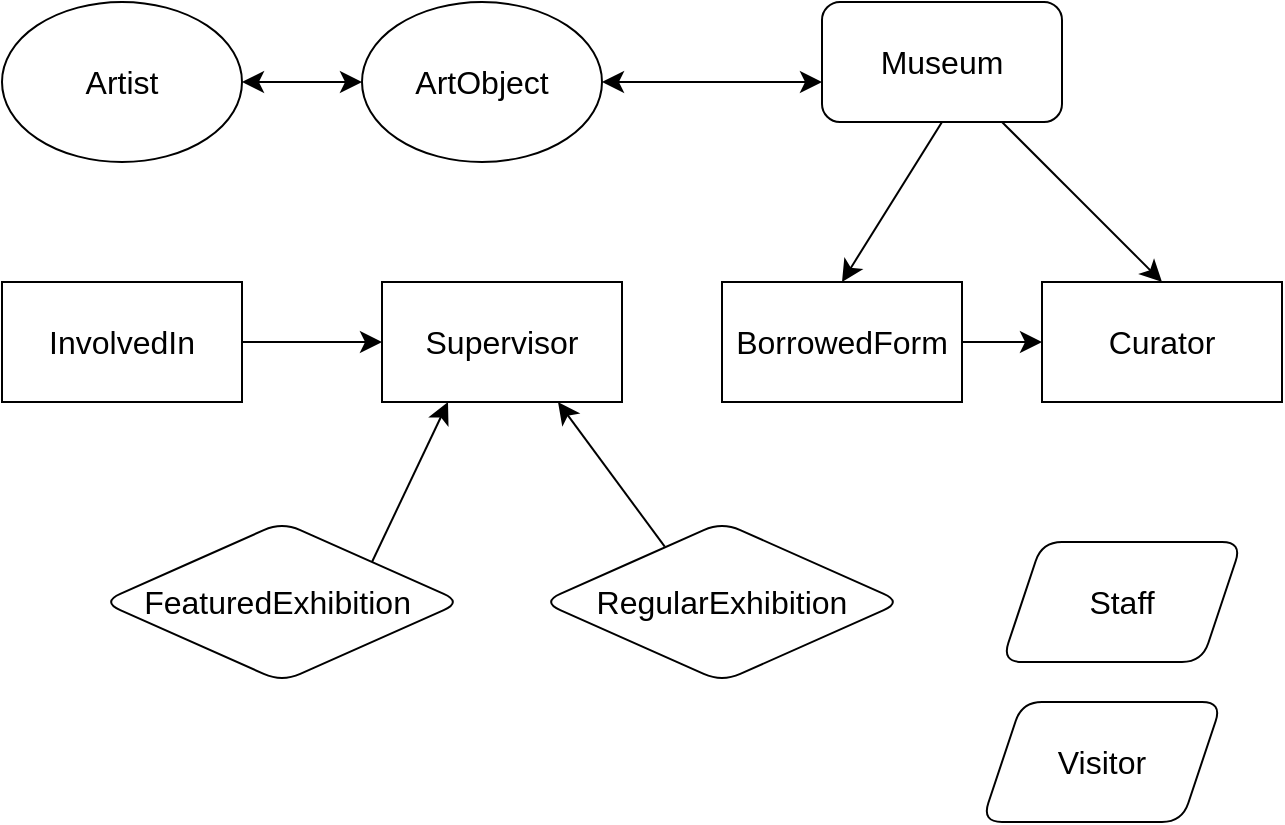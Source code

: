 <mxfile version="22.1.3" type="github">
  <diagram id="R2lEEEUBdFMjLlhIrx00" name="Page-1">
    <mxGraphModel dx="794" dy="488" grid="1" gridSize="10" guides="1" tooltips="1" connect="1" arrows="1" fold="1" page="1" pageScale="1" pageWidth="850" pageHeight="1100" math="0" shadow="0" extFonts="Permanent Marker^https://fonts.googleapis.com/css?family=Permanent+Marker">
      <root>
        <mxCell id="0" />
        <mxCell id="1" parent="0" />
        <mxCell id="0zwQHO39c3brcpTiivWF-4" value="Artist" style="ellipse;whiteSpace=wrap;html=1;rounded=1;fontSize=16;" vertex="1" parent="1">
          <mxGeometry x="130" y="180" width="120" height="80" as="geometry" />
        </mxCell>
        <mxCell id="0zwQHO39c3brcpTiivWF-6" value="Museum" style="rounded=1;whiteSpace=wrap;html=1;fontSize=16;" vertex="1" parent="1">
          <mxGeometry x="540" y="180" width="120" height="60" as="geometry" />
        </mxCell>
        <mxCell id="0zwQHO39c3brcpTiivWF-8" value="FeaturedExhibition&amp;nbsp;" style="rhombus;whiteSpace=wrap;html=1;rounded=1;fontSize=16;" vertex="1" parent="1">
          <mxGeometry x="180" y="440" width="180" height="80" as="geometry" />
        </mxCell>
        <mxCell id="0zwQHO39c3brcpTiivWF-9" value="RegularExhibition" style="rhombus;whiteSpace=wrap;html=1;rounded=1;fontSize=16;" vertex="1" parent="1">
          <mxGeometry x="400" y="440" width="180" height="80" as="geometry" />
        </mxCell>
        <mxCell id="0zwQHO39c3brcpTiivWF-10" value="Curator" style="rounded=0;whiteSpace=wrap;html=1;fontSize=16;" vertex="1" parent="1">
          <mxGeometry x="650" y="320" width="120" height="60" as="geometry" />
        </mxCell>
        <mxCell id="0zwQHO39c3brcpTiivWF-11" value="Supervisor" style="rounded=0;whiteSpace=wrap;html=1;fontSize=16;" vertex="1" parent="1">
          <mxGeometry x="320" y="320" width="120" height="60" as="geometry" />
        </mxCell>
        <mxCell id="0zwQHO39c3brcpTiivWF-12" value="InvolvedIn" style="rounded=0;whiteSpace=wrap;html=1;fontSize=16;" vertex="1" parent="1">
          <mxGeometry x="130" y="320" width="120" height="60" as="geometry" />
        </mxCell>
        <mxCell id="0zwQHO39c3brcpTiivWF-13" value="Staff" style="shape=parallelogram;perimeter=parallelogramPerimeter;whiteSpace=wrap;html=1;fixedSize=1;rounded=1;fontSize=16;" vertex="1" parent="1">
          <mxGeometry x="630" y="450" width="120" height="60" as="geometry" />
        </mxCell>
        <mxCell id="0zwQHO39c3brcpTiivWF-14" value="Visitor" style="shape=parallelogram;perimeter=parallelogramPerimeter;whiteSpace=wrap;html=1;fixedSize=1;rounded=1;fontSize=16;" vertex="1" parent="1">
          <mxGeometry x="620" y="530" width="120" height="60" as="geometry" />
        </mxCell>
        <mxCell id="0zwQHO39c3brcpTiivWF-15" value="BorrowedForm" style="rounded=0;whiteSpace=wrap;html=1;fontSize=16;" vertex="1" parent="1">
          <mxGeometry x="490" y="320" width="120" height="60" as="geometry" />
        </mxCell>
        <mxCell id="0zwQHO39c3brcpTiivWF-16" value="ArtObject" style="ellipse;whiteSpace=wrap;html=1;rounded=1;fontSize=16;" vertex="1" parent="1">
          <mxGeometry x="310" y="180" width="120" height="80" as="geometry" />
        </mxCell>
        <mxCell id="0zwQHO39c3brcpTiivWF-18" value="" style="endArrow=classic;startArrow=classic;html=1;rounded=1;fontSize=12;startSize=8;endSize=8;curved=1;entryX=0;entryY=0.5;entryDx=0;entryDy=0;exitX=1;exitY=0.5;exitDx=0;exitDy=0;" edge="1" parent="1" source="0zwQHO39c3brcpTiivWF-4" target="0zwQHO39c3brcpTiivWF-16">
          <mxGeometry width="50" height="50" relative="1" as="geometry">
            <mxPoint x="240" y="250" as="sourcePoint" />
            <mxPoint x="290" y="200" as="targetPoint" />
          </mxGeometry>
        </mxCell>
        <mxCell id="0zwQHO39c3brcpTiivWF-20" value="" style="endArrow=classic;html=1;rounded=1;fontSize=12;startSize=8;endSize=8;curved=1;entryX=0.5;entryY=0;entryDx=0;entryDy=0;exitX=0.75;exitY=1;exitDx=0;exitDy=0;" edge="1" parent="1" source="0zwQHO39c3brcpTiivWF-6" target="0zwQHO39c3brcpTiivWF-10">
          <mxGeometry width="50" height="50" relative="1" as="geometry">
            <mxPoint x="540" y="-10" as="sourcePoint" />
            <mxPoint x="705" y="-110" as="targetPoint" />
          </mxGeometry>
        </mxCell>
        <mxCell id="0zwQHO39c3brcpTiivWF-21" value="" style="endArrow=none;html=1;rounded=1;fontSize=12;startSize=8;endSize=8;curved=1;exitX=0.5;exitY=0;exitDx=0;exitDy=0;endFill=0;startArrow=classic;startFill=1;entryX=0.5;entryY=1;entryDx=0;entryDy=0;" edge="1" parent="1" source="0zwQHO39c3brcpTiivWF-15" target="0zwQHO39c3brcpTiivWF-6">
          <mxGeometry width="50" height="50" relative="1" as="geometry">
            <mxPoint x="560" y="280" as="sourcePoint" />
            <mxPoint x="600" y="220" as="targetPoint" />
          </mxGeometry>
        </mxCell>
        <mxCell id="0zwQHO39c3brcpTiivWF-22" value="" style="endArrow=classic;startArrow=classic;html=1;rounded=1;fontSize=12;startSize=8;endSize=8;curved=1;exitX=1;exitY=0.5;exitDx=0;exitDy=0;" edge="1" parent="1" source="0zwQHO39c3brcpTiivWF-16">
          <mxGeometry width="50" height="50" relative="1" as="geometry">
            <mxPoint x="430" y="270" as="sourcePoint" />
            <mxPoint x="540" y="220" as="targetPoint" />
          </mxGeometry>
        </mxCell>
        <mxCell id="0zwQHO39c3brcpTiivWF-23" value="" style="endArrow=classic;html=1;rounded=1;fontSize=12;startSize=8;endSize=8;curved=1;" edge="1" parent="1" source="0zwQHO39c3brcpTiivWF-12">
          <mxGeometry width="50" height="50" relative="1" as="geometry">
            <mxPoint x="270" y="400" as="sourcePoint" />
            <mxPoint x="320" y="350" as="targetPoint" />
          </mxGeometry>
        </mxCell>
        <mxCell id="0zwQHO39c3brcpTiivWF-24" value="" style="endArrow=classic;html=1;rounded=1;fontSize=12;startSize=8;endSize=8;curved=1;exitX=1;exitY=0.5;exitDx=0;exitDy=0;" edge="1" parent="1" source="0zwQHO39c3brcpTiivWF-15">
          <mxGeometry width="50" height="50" relative="1" as="geometry">
            <mxPoint x="600" y="400" as="sourcePoint" />
            <mxPoint x="650" y="350" as="targetPoint" />
          </mxGeometry>
        </mxCell>
        <mxCell id="0zwQHO39c3brcpTiivWF-25" value="" style="endArrow=classic;html=1;rounded=1;fontSize=12;startSize=8;endSize=8;curved=1;exitX=1;exitY=0;exitDx=0;exitDy=0;" edge="1" parent="1" source="0zwQHO39c3brcpTiivWF-8">
          <mxGeometry width="50" height="50" relative="1" as="geometry">
            <mxPoint x="280" y="450" as="sourcePoint" />
            <mxPoint x="353" y="380" as="targetPoint" />
          </mxGeometry>
        </mxCell>
        <mxCell id="0zwQHO39c3brcpTiivWF-27" value="" style="endArrow=classic;html=1;rounded=1;fontSize=12;startSize=8;endSize=8;curved=1;exitX=0.341;exitY=0.154;exitDx=0;exitDy=0;exitPerimeter=0;" edge="1" parent="1" source="0zwQHO39c3brcpTiivWF-9">
          <mxGeometry width="50" height="50" relative="1" as="geometry">
            <mxPoint x="370" y="460" as="sourcePoint" />
            <mxPoint x="408" y="380" as="targetPoint" />
          </mxGeometry>
        </mxCell>
      </root>
    </mxGraphModel>
  </diagram>
</mxfile>
